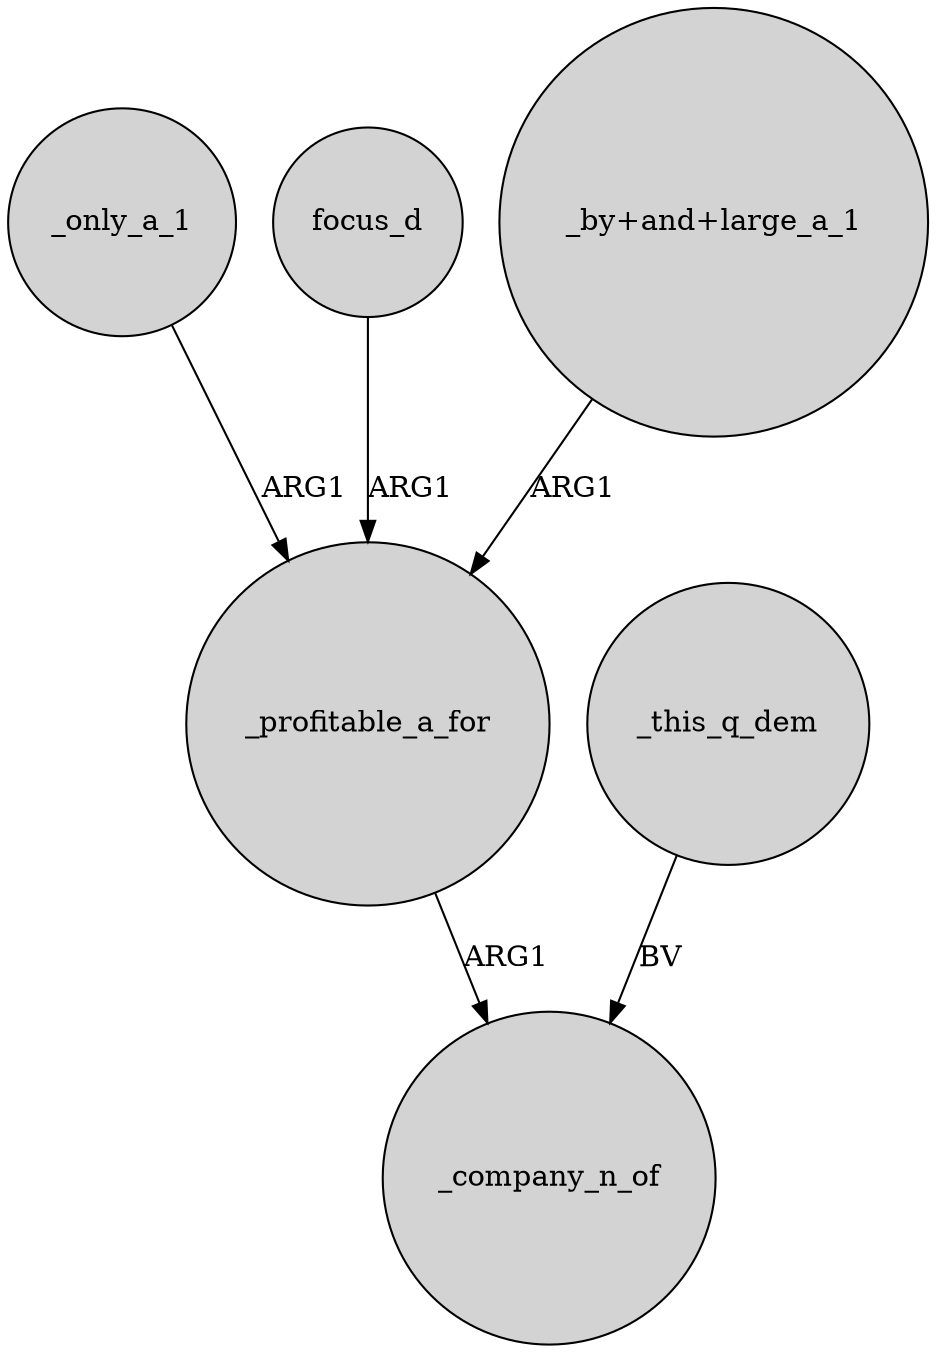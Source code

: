 digraph {
	node [shape=circle style=filled]
	_only_a_1 -> _profitable_a_for [label=ARG1]
	_profitable_a_for -> _company_n_of [label=ARG1]
	focus_d -> _profitable_a_for [label=ARG1]
	"_by+and+large_a_1" -> _profitable_a_for [label=ARG1]
	_this_q_dem -> _company_n_of [label=BV]
}
